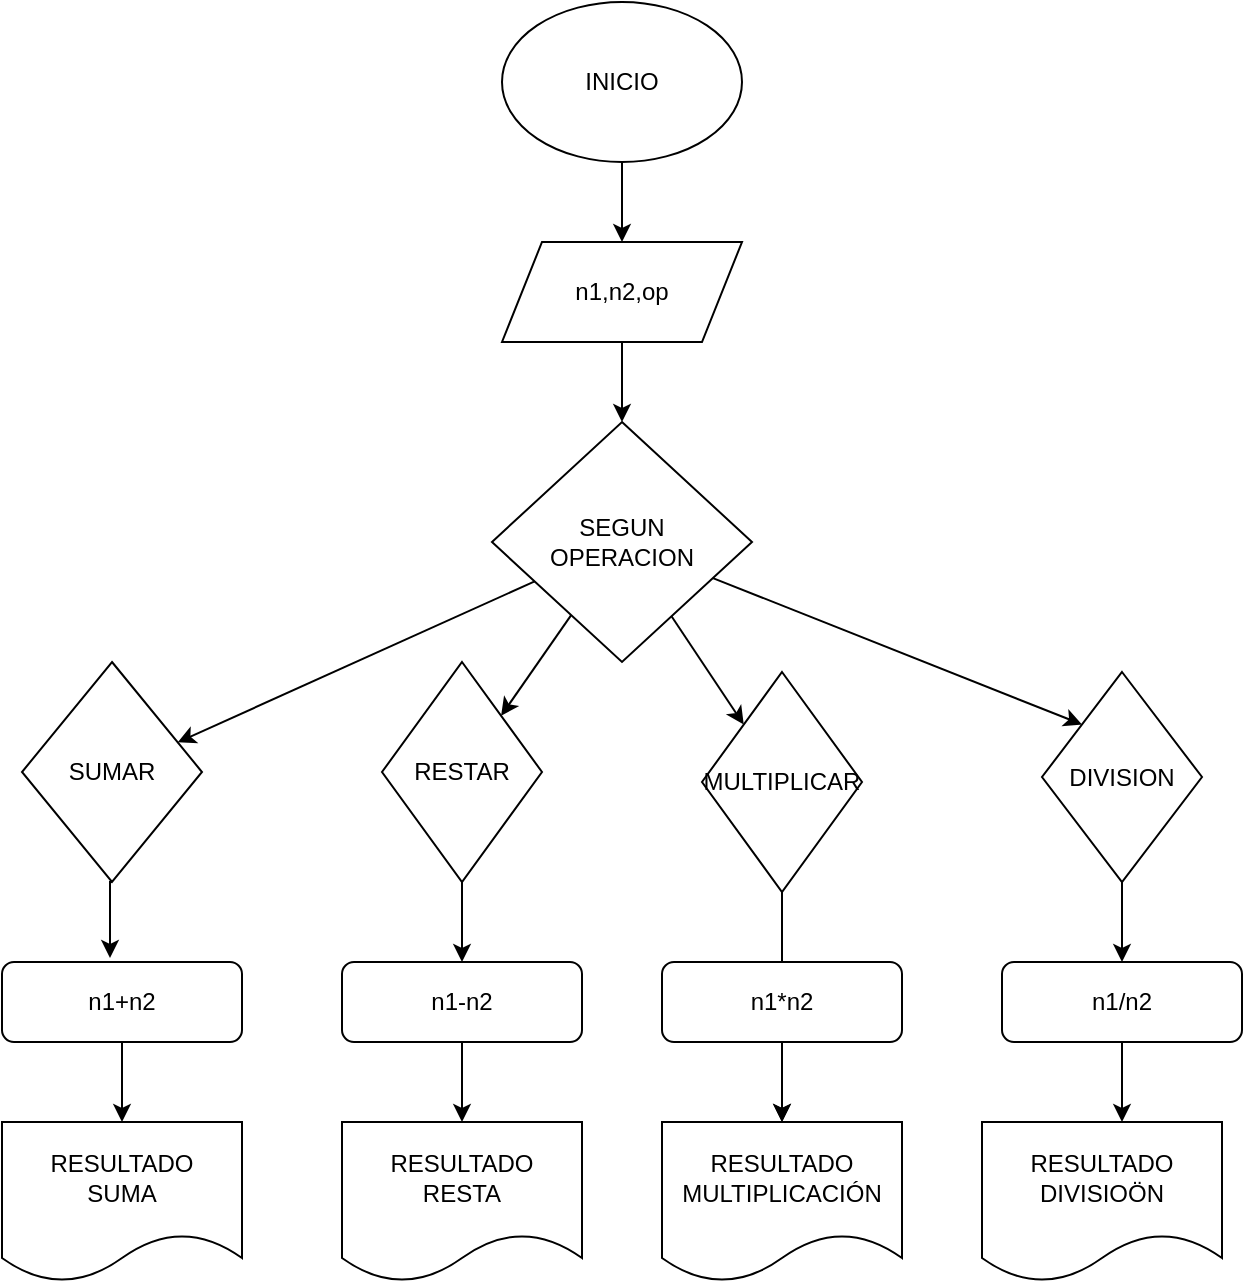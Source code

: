 <mxfile version="22.1.3" type="device">
  <diagram id="C5RBs43oDa-KdzZeNtuy" name="Page-1">
    <mxGraphModel dx="1050" dy="556" grid="1" gridSize="10" guides="1" tooltips="1" connect="1" arrows="1" fold="1" page="1" pageScale="1" pageWidth="827" pageHeight="1169" math="0" shadow="0">
      <root>
        <mxCell id="WIyWlLk6GJQsqaUBKTNV-0" />
        <mxCell id="WIyWlLk6GJQsqaUBKTNV-1" parent="WIyWlLk6GJQsqaUBKTNV-0" />
        <mxCell id="diR4fG4tqq78r3qzVsri-48" value="" style="edgeStyle=none;rounded=0;orthogonalLoop=1;jettySize=auto;html=1;" edge="1" parent="WIyWlLk6GJQsqaUBKTNV-1" source="diR4fG4tqq78r3qzVsri-7" target="diR4fG4tqq78r3qzVsri-3">
          <mxGeometry relative="1" as="geometry" />
        </mxCell>
        <mxCell id="diR4fG4tqq78r3qzVsri-30" value="" style="edgeStyle=orthogonalEdgeStyle;rounded=0;orthogonalLoop=1;jettySize=auto;html=1;" edge="1" parent="WIyWlLk6GJQsqaUBKTNV-1" source="WIyWlLk6GJQsqaUBKTNV-3" target="diR4fG4tqq78r3qzVsri-4">
          <mxGeometry relative="1" as="geometry">
            <Array as="points">
              <mxPoint x="620" y="550" />
              <mxPoint x="620" y="550" />
            </Array>
          </mxGeometry>
        </mxCell>
        <mxCell id="WIyWlLk6GJQsqaUBKTNV-3" value="n1/n2" style="rounded=1;whiteSpace=wrap;html=1;fontSize=12;glass=0;strokeWidth=1;shadow=0;" parent="WIyWlLk6GJQsqaUBKTNV-1" vertex="1">
          <mxGeometry x="560" y="480" width="120" height="40" as="geometry" />
        </mxCell>
        <mxCell id="diR4fG4tqq78r3qzVsri-38" value="" style="edgeStyle=orthogonalEdgeStyle;rounded=0;orthogonalLoop=1;jettySize=auto;html=1;" edge="1" parent="WIyWlLk6GJQsqaUBKTNV-1" source="WIyWlLk6GJQsqaUBKTNV-7" target="diR4fG4tqq78r3qzVsri-3">
          <mxGeometry relative="1" as="geometry" />
        </mxCell>
        <mxCell id="WIyWlLk6GJQsqaUBKTNV-7" value="n1*n2" style="rounded=1;whiteSpace=wrap;html=1;fontSize=12;glass=0;strokeWidth=1;shadow=0;" parent="WIyWlLk6GJQsqaUBKTNV-1" vertex="1">
          <mxGeometry x="390" y="480" width="120" height="40" as="geometry" />
        </mxCell>
        <mxCell id="diR4fG4tqq78r3qzVsri-21" style="edgeStyle=orthogonalEdgeStyle;rounded=0;orthogonalLoop=1;jettySize=auto;html=1;entryX=0.5;entryY=0;entryDx=0;entryDy=0;" edge="1" parent="WIyWlLk6GJQsqaUBKTNV-1" source="WIyWlLk6GJQsqaUBKTNV-11" target="diR4fG4tqq78r3qzVsri-1">
          <mxGeometry relative="1" as="geometry" />
        </mxCell>
        <mxCell id="WIyWlLk6GJQsqaUBKTNV-11" value="n1+n2" style="rounded=1;whiteSpace=wrap;html=1;fontSize=12;glass=0;strokeWidth=1;shadow=0;" parent="WIyWlLk6GJQsqaUBKTNV-1" vertex="1">
          <mxGeometry x="60" y="480" width="120" height="40" as="geometry" />
        </mxCell>
        <mxCell id="diR4fG4tqq78r3qzVsri-13" style="edgeStyle=orthogonalEdgeStyle;rounded=0;orthogonalLoop=1;jettySize=auto;html=1;entryX=0.5;entryY=0;entryDx=0;entryDy=0;" edge="1" parent="WIyWlLk6GJQsqaUBKTNV-1" source="diR4fG4tqq78r3qzVsri-0" target="diR4fG4tqq78r3qzVsri-9">
          <mxGeometry relative="1" as="geometry" />
        </mxCell>
        <mxCell id="diR4fG4tqq78r3qzVsri-0" value="INICIO" style="ellipse;whiteSpace=wrap;html=1;" vertex="1" parent="WIyWlLk6GJQsqaUBKTNV-1">
          <mxGeometry x="310" width="120" height="80" as="geometry" />
        </mxCell>
        <mxCell id="diR4fG4tqq78r3qzVsri-1" value="RESULTADO&lt;br&gt;SUMA" style="shape=document;whiteSpace=wrap;html=1;boundedLbl=1;" vertex="1" parent="WIyWlLk6GJQsqaUBKTNV-1">
          <mxGeometry x="60" y="560" width="120" height="80" as="geometry" />
        </mxCell>
        <mxCell id="diR4fG4tqq78r3qzVsri-2" value="RESULTADO&lt;br&gt;RESTA" style="shape=document;whiteSpace=wrap;html=1;boundedLbl=1;" vertex="1" parent="WIyWlLk6GJQsqaUBKTNV-1">
          <mxGeometry x="230" y="560" width="120" height="80" as="geometry" />
        </mxCell>
        <mxCell id="diR4fG4tqq78r3qzVsri-3" value="RESULTADO&lt;br&gt;MULTIPLICACIÓN" style="shape=document;whiteSpace=wrap;html=1;boundedLbl=1;" vertex="1" parent="WIyWlLk6GJQsqaUBKTNV-1">
          <mxGeometry x="390" y="560" width="120" height="80" as="geometry" />
        </mxCell>
        <mxCell id="diR4fG4tqq78r3qzVsri-4" value="RESULTADO&lt;br&gt;DIVISIOÖN" style="shape=document;whiteSpace=wrap;html=1;boundedLbl=1;" vertex="1" parent="WIyWlLk6GJQsqaUBKTNV-1">
          <mxGeometry x="550" y="560" width="120" height="80" as="geometry" />
        </mxCell>
        <mxCell id="diR4fG4tqq78r3qzVsri-24" value="" style="edgeStyle=orthogonalEdgeStyle;rounded=0;orthogonalLoop=1;jettySize=auto;html=1;" edge="1" parent="WIyWlLk6GJQsqaUBKTNV-1" source="diR4fG4tqq78r3qzVsri-6" target="diR4fG4tqq78r3qzVsri-19">
          <mxGeometry relative="1" as="geometry" />
        </mxCell>
        <mxCell id="diR4fG4tqq78r3qzVsri-6" value="RESTAR" style="rhombus;whiteSpace=wrap;html=1;" vertex="1" parent="WIyWlLk6GJQsqaUBKTNV-1">
          <mxGeometry x="250" y="330" width="80" height="110" as="geometry" />
        </mxCell>
        <mxCell id="diR4fG4tqq78r3qzVsri-36" value="" style="edgeStyle=orthogonalEdgeStyle;rounded=0;orthogonalLoop=1;jettySize=auto;html=1;" edge="1" parent="WIyWlLk6GJQsqaUBKTNV-1" source="diR4fG4tqq78r3qzVsri-8" target="WIyWlLk6GJQsqaUBKTNV-3">
          <mxGeometry relative="1" as="geometry" />
        </mxCell>
        <mxCell id="diR4fG4tqq78r3qzVsri-8" value="DIVISION" style="rhombus;whiteSpace=wrap;html=1;" vertex="1" parent="WIyWlLk6GJQsqaUBKTNV-1">
          <mxGeometry x="580" y="335" width="80" height="105" as="geometry" />
        </mxCell>
        <mxCell id="diR4fG4tqq78r3qzVsri-14" style="edgeStyle=orthogonalEdgeStyle;rounded=0;orthogonalLoop=1;jettySize=auto;html=1;entryX=0.5;entryY=0;entryDx=0;entryDy=0;" edge="1" parent="WIyWlLk6GJQsqaUBKTNV-1" source="diR4fG4tqq78r3qzVsri-9" target="diR4fG4tqq78r3qzVsri-12">
          <mxGeometry relative="1" as="geometry" />
        </mxCell>
        <mxCell id="diR4fG4tqq78r3qzVsri-9" value="n1,n2,op" style="shape=parallelogram;perimeter=parallelogramPerimeter;whiteSpace=wrap;html=1;fixedSize=1;" vertex="1" parent="WIyWlLk6GJQsqaUBKTNV-1">
          <mxGeometry x="310" y="120" width="120" height="50" as="geometry" />
        </mxCell>
        <mxCell id="diR4fG4tqq78r3qzVsri-5" value="SUMAR" style="rhombus;whiteSpace=wrap;html=1;" vertex="1" parent="WIyWlLk6GJQsqaUBKTNV-1">
          <mxGeometry x="70" y="330" width="90" height="110" as="geometry" />
        </mxCell>
        <mxCell id="diR4fG4tqq78r3qzVsri-7" value="MULTIPLICAR" style="rhombus;whiteSpace=wrap;html=1;" vertex="1" parent="WIyWlLk6GJQsqaUBKTNV-1">
          <mxGeometry x="410" y="335" width="80" height="110" as="geometry" />
        </mxCell>
        <mxCell id="diR4fG4tqq78r3qzVsri-44" style="edgeStyle=none;rounded=0;orthogonalLoop=1;jettySize=auto;html=1;" edge="1" parent="WIyWlLk6GJQsqaUBKTNV-1" source="diR4fG4tqq78r3qzVsri-12" target="diR4fG4tqq78r3qzVsri-5">
          <mxGeometry relative="1" as="geometry" />
        </mxCell>
        <mxCell id="diR4fG4tqq78r3qzVsri-45" style="edgeStyle=none;rounded=0;orthogonalLoop=1;jettySize=auto;html=1;entryX=0;entryY=0;entryDx=0;entryDy=0;" edge="1" parent="WIyWlLk6GJQsqaUBKTNV-1" source="diR4fG4tqq78r3qzVsri-12" target="diR4fG4tqq78r3qzVsri-8">
          <mxGeometry relative="1" as="geometry" />
        </mxCell>
        <mxCell id="diR4fG4tqq78r3qzVsri-46" style="edgeStyle=none;rounded=0;orthogonalLoop=1;jettySize=auto;html=1;" edge="1" parent="WIyWlLk6GJQsqaUBKTNV-1" source="diR4fG4tqq78r3qzVsri-12" target="diR4fG4tqq78r3qzVsri-6">
          <mxGeometry relative="1" as="geometry" />
        </mxCell>
        <mxCell id="diR4fG4tqq78r3qzVsri-47" style="edgeStyle=none;rounded=0;orthogonalLoop=1;jettySize=auto;html=1;" edge="1" parent="WIyWlLk6GJQsqaUBKTNV-1" source="diR4fG4tqq78r3qzVsri-12" target="diR4fG4tqq78r3qzVsri-7">
          <mxGeometry relative="1" as="geometry" />
        </mxCell>
        <mxCell id="diR4fG4tqq78r3qzVsri-12" value="SEGUN&lt;br&gt;OPERACION" style="rhombus;whiteSpace=wrap;html=1;" vertex="1" parent="WIyWlLk6GJQsqaUBKTNV-1">
          <mxGeometry x="305" y="210" width="130" height="120" as="geometry" />
        </mxCell>
        <mxCell id="diR4fG4tqq78r3qzVsri-41" value="" style="edgeStyle=orthogonalEdgeStyle;rounded=0;orthogonalLoop=1;jettySize=auto;html=1;" edge="1" parent="WIyWlLk6GJQsqaUBKTNV-1" source="diR4fG4tqq78r3qzVsri-19" target="diR4fG4tqq78r3qzVsri-2">
          <mxGeometry relative="1" as="geometry" />
        </mxCell>
        <mxCell id="diR4fG4tqq78r3qzVsri-19" value="n1-n2" style="rounded=1;whiteSpace=wrap;html=1;" vertex="1" parent="WIyWlLk6GJQsqaUBKTNV-1">
          <mxGeometry x="230" y="480" width="120" height="40" as="geometry" />
        </mxCell>
        <mxCell id="diR4fG4tqq78r3qzVsri-23" style="edgeStyle=orthogonalEdgeStyle;rounded=0;orthogonalLoop=1;jettySize=auto;html=1;exitX=0.5;exitY=1;exitDx=0;exitDy=0;entryX=0.45;entryY=-0.05;entryDx=0;entryDy=0;entryPerimeter=0;" edge="1" parent="WIyWlLk6GJQsqaUBKTNV-1" source="diR4fG4tqq78r3qzVsri-5" target="WIyWlLk6GJQsqaUBKTNV-11">
          <mxGeometry relative="1" as="geometry" />
        </mxCell>
      </root>
    </mxGraphModel>
  </diagram>
</mxfile>
